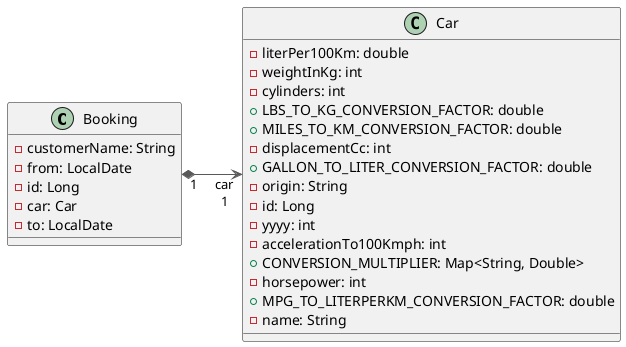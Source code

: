 @startuml



left to right direction
skinparam linetype ortho

class Booking {
  - customerName: String
  - from: LocalDate
  - id: Long
  - car: Car
  - to: LocalDate
}
class Car {
  - literPer100Km: double
  - weightInKg: int
  - cylinders: int
  + LBS_TO_KG_CONVERSION_FACTOR: double
  + MILES_TO_KM_CONVERSION_FACTOR: double
  - displacementCc: int
  + GALLON_TO_LITER_CONVERSION_FACTOR: double
  - origin: String
  - id: Long
  - yyyy: int
  - accelerationTo100Kmph: int
  + CONVERSION_MULTIPLIER: Map<String, Double>
  - horsepower: int
  + MPG_TO_LITERPERKM_CONVERSION_FACTOR: double
  - name: String
}

Booking "1" *-[#595959,plain]-> "car\n1" Car
@enduml
